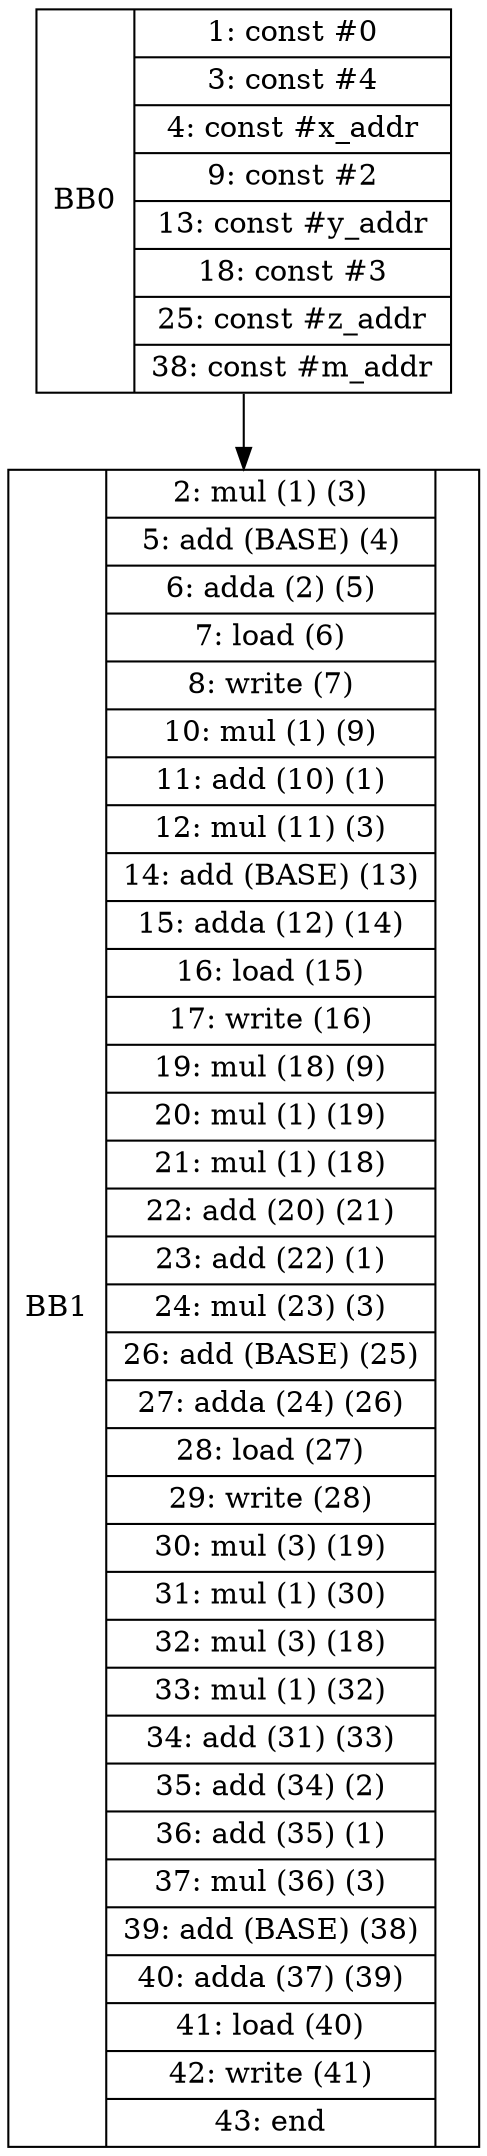 digraph G {
bb0 [shape=record, label="<b>BB0 | {1: const #0|3: const #4|4: const #x_addr|9: const #2|13: const #y_addr|18: const #3|25: const #z_addr|38: const #m_addr}"];
bb1 [shape=record, label="<b>BB1 | {2: mul (1) (3)|5: add (BASE) (4)|6: adda (2) (5)|7: load (6)|8: write (7)|10: mul (1) (9)|11: add (10) (1)|12: mul (11) (3)|14: add (BASE) (13)|15: adda (12) (14)|16: load (15)|17: write (16)|19: mul (18) (9)|20: mul (1) (19)|21: mul (1) (18)|22: add (20) (21)|23: add (22) (1)|24: mul (23) (3)|26: add (BASE) (25)|27: adda (24) (26)|28: load (27)|29: write (28)|30: mul (3) (19)|31: mul (1) (30)|32: mul (3) (18)|33: mul (1) (32)|34: add (31) (33)|35: add (34) (2)|36: add (35) (1)|37: mul (36) (3)|39: add (BASE) (38)|40: adda (37) (39)|41: load (40)|42: write (41)|43: end}| {}"];
bb0:s -> bb1:n ;
}